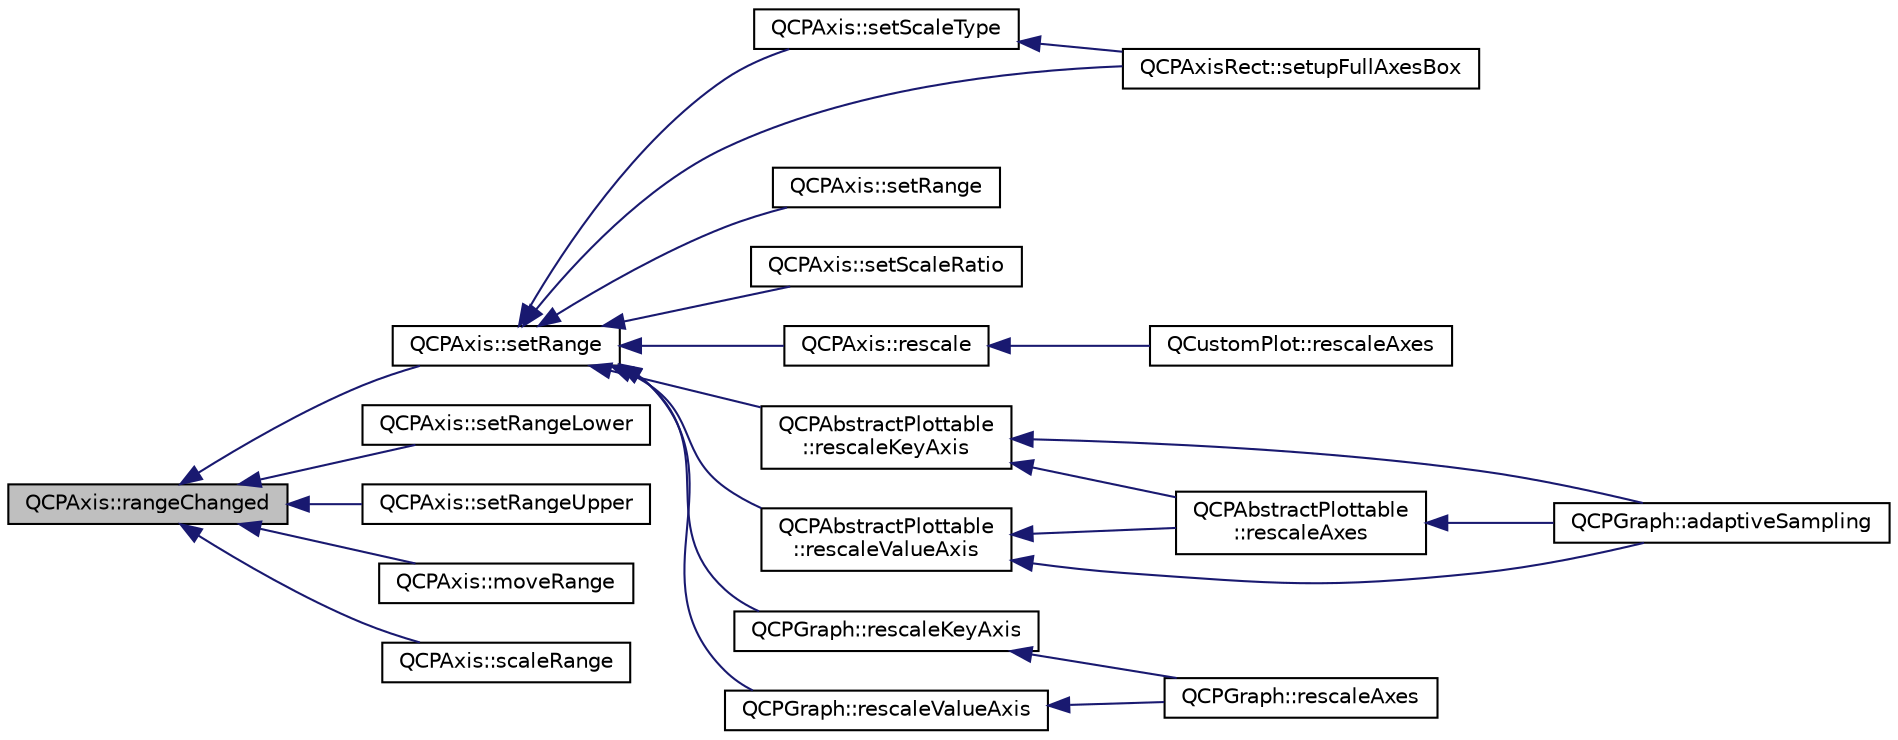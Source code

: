 digraph "QCPAxis::rangeChanged"
{
  edge [fontname="Helvetica",fontsize="10",labelfontname="Helvetica",labelfontsize="10"];
  node [fontname="Helvetica",fontsize="10",shape=record];
  rankdir="LR";
  Node475 [label="QCPAxis::rangeChanged",height=0.2,width=0.4,color="black", fillcolor="grey75", style="filled", fontcolor="black"];
  Node475 -> Node476 [dir="back",color="midnightblue",fontsize="10",style="solid",fontname="Helvetica"];
  Node476 [label="QCPAxis::setRange",height=0.2,width=0.4,color="black", fillcolor="white", style="filled",URL="$class_q_c_p_axis.html#aebdfea5d44c3a0ad2b4700cd4d25b641"];
  Node476 -> Node477 [dir="back",color="midnightblue",fontsize="10",style="solid",fontname="Helvetica"];
  Node477 [label="QCPAxis::setScaleType",height=0.2,width=0.4,color="black", fillcolor="white", style="filled",URL="$class_q_c_p_axis.html#adef29cae617af4f519f6c40d1a866ca6"];
  Node477 -> Node478 [dir="back",color="midnightblue",fontsize="10",style="solid",fontname="Helvetica"];
  Node478 [label="QCPAxisRect::setupFullAxesBox",height=0.2,width=0.4,color="black", fillcolor="white", style="filled",URL="$class_q_c_p_axis_rect.html#a5fa906175447b14206954f77fc7f1ef4"];
  Node476 -> Node479 [dir="back",color="midnightblue",fontsize="10",style="solid",fontname="Helvetica"];
  Node479 [label="QCPAxis::setRange",height=0.2,width=0.4,color="black", fillcolor="white", style="filled",URL="$class_q_c_p_axis.html#acf60e5b2d631fbc8c4548c3d579cb6d0"];
  Node476 -> Node480 [dir="back",color="midnightblue",fontsize="10",style="solid",fontname="Helvetica"];
  Node480 [label="QCPAxis::setScaleRatio",height=0.2,width=0.4,color="black", fillcolor="white", style="filled",URL="$class_q_c_p_axis.html#af4bbd446dcaee5a83ac30ce9bcd6e125"];
  Node476 -> Node481 [dir="back",color="midnightblue",fontsize="10",style="solid",fontname="Helvetica"];
  Node481 [label="QCPAxis::rescale",height=0.2,width=0.4,color="black", fillcolor="white", style="filled",URL="$class_q_c_p_axis.html#a499345f02ebce4b23d8ccec96e58daa9"];
  Node481 -> Node482 [dir="back",color="midnightblue",fontsize="10",style="solid",fontname="Helvetica"];
  Node482 [label="QCustomPlot::rescaleAxes",height=0.2,width=0.4,color="black", fillcolor="white", style="filled",URL="$class_q_custom_plot.html#ad86528f2cee6c7e446dea4a6e8839935"];
  Node476 -> Node483 [dir="back",color="midnightblue",fontsize="10",style="solid",fontname="Helvetica"];
  Node483 [label="QCPAbstractPlottable\l::rescaleKeyAxis",height=0.2,width=0.4,color="black", fillcolor="white", style="filled",URL="$class_q_c_p_abstract_plottable.html#ae96b83c961e257da116c6acf9c7da308"];
  Node483 -> Node484 [dir="back",color="midnightblue",fontsize="10",style="solid",fontname="Helvetica"];
  Node484 [label="QCPAbstractPlottable\l::rescaleAxes",height=0.2,width=0.4,color="black", fillcolor="white", style="filled",URL="$class_q_c_p_abstract_plottable.html#a1491c4a606bccd2d09e65e11b79eb882"];
  Node484 -> Node485 [dir="back",color="midnightblue",fontsize="10",style="solid",fontname="Helvetica"];
  Node485 [label="QCPGraph::adaptiveSampling",height=0.2,width=0.4,color="black", fillcolor="white", style="filled",URL="$class_q_c_p_graph.html#a1ba934b9621270b9a40fcdd2d9ba2adb"];
  Node483 -> Node485 [dir="back",color="midnightblue",fontsize="10",style="solid",fontname="Helvetica"];
  Node476 -> Node486 [dir="back",color="midnightblue",fontsize="10",style="solid",fontname="Helvetica"];
  Node486 [label="QCPAbstractPlottable\l::rescaleValueAxis",height=0.2,width=0.4,color="black", fillcolor="white", style="filled",URL="$class_q_c_p_abstract_plottable.html#aa1e408bb2d13999150c3f7f8a8579ca9"];
  Node486 -> Node484 [dir="back",color="midnightblue",fontsize="10",style="solid",fontname="Helvetica"];
  Node486 -> Node485 [dir="back",color="midnightblue",fontsize="10",style="solid",fontname="Helvetica"];
  Node476 -> Node478 [dir="back",color="midnightblue",fontsize="10",style="solid",fontname="Helvetica"];
  Node476 -> Node487 [dir="back",color="midnightblue",fontsize="10",style="solid",fontname="Helvetica"];
  Node487 [label="QCPGraph::rescaleKeyAxis",height=0.2,width=0.4,color="black", fillcolor="white", style="filled",URL="$class_q_c_p_graph.html#a051fb77b459ba1ae8d65552c67f45e94"];
  Node487 -> Node488 [dir="back",color="midnightblue",fontsize="10",style="solid",fontname="Helvetica"];
  Node488 [label="QCPGraph::rescaleAxes",height=0.2,width=0.4,color="black", fillcolor="white", style="filled",URL="$class_q_c_p_graph.html#a9c3909d6116e9d03978f057d41174e6a"];
  Node476 -> Node489 [dir="back",color="midnightblue",fontsize="10",style="solid",fontname="Helvetica"];
  Node489 [label="QCPGraph::rescaleValueAxis",height=0.2,width=0.4,color="black", fillcolor="white", style="filled",URL="$class_q_c_p_graph.html#a9e0e620a56932c4df80a3762c2f93608"];
  Node489 -> Node488 [dir="back",color="midnightblue",fontsize="10",style="solid",fontname="Helvetica"];
  Node475 -> Node490 [dir="back",color="midnightblue",fontsize="10",style="solid",fontname="Helvetica"];
  Node490 [label="QCPAxis::setRangeLower",height=0.2,width=0.4,color="black", fillcolor="white", style="filled",URL="$class_q_c_p_axis.html#afcf51227d337db28d1a9ce9a4d1bc91a"];
  Node475 -> Node491 [dir="back",color="midnightblue",fontsize="10",style="solid",fontname="Helvetica"];
  Node491 [label="QCPAxis::setRangeUpper",height=0.2,width=0.4,color="black", fillcolor="white", style="filled",URL="$class_q_c_p_axis.html#acd3ca1247aa867b540cd5ec30ccd3bef"];
  Node475 -> Node492 [dir="back",color="midnightblue",fontsize="10",style="solid",fontname="Helvetica"];
  Node492 [label="QCPAxis::moveRange",height=0.2,width=0.4,color="black", fillcolor="white", style="filled",URL="$class_q_c_p_axis.html#a18f3a68f2b691af1fd34b6593c886630"];
  Node475 -> Node493 [dir="back",color="midnightblue",fontsize="10",style="solid",fontname="Helvetica"];
  Node493 [label="QCPAxis::scaleRange",height=0.2,width=0.4,color="black", fillcolor="white", style="filled",URL="$class_q_c_p_axis.html#a7072ff96fe690148f1bbcdb4f773ea1c"];
}
